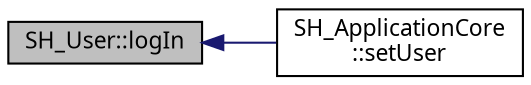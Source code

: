 digraph "SH_User::logIn"
{
 // INTERACTIVE_SVG=YES
  bgcolor="transparent";
  edge [fontname="Verdana",fontsize="11",labelfontname="Verdana",labelfontsize="11"];
  node [fontname="Verdana",fontsize="11",shape=record];
  rankdir="LR";
  Node1 [label="SH_User::logIn",height=0.2,width=0.4,color="black", fillcolor="grey75", style="filled" fontcolor="black"];
  Node1 -> Node2 [dir="back",color="midnightblue",fontsize="11",style="solid"];
  Node2 [label="SH_ApplicationCore\l::setUser",height=0.2,width=0.4,color="black",URL="$classSH__ApplicationCore.html#a2dd5c029a2ea348f1dfd0a60dea476e4",tooltip="Modifie l&#39;utilisateur actuel. "];
}

